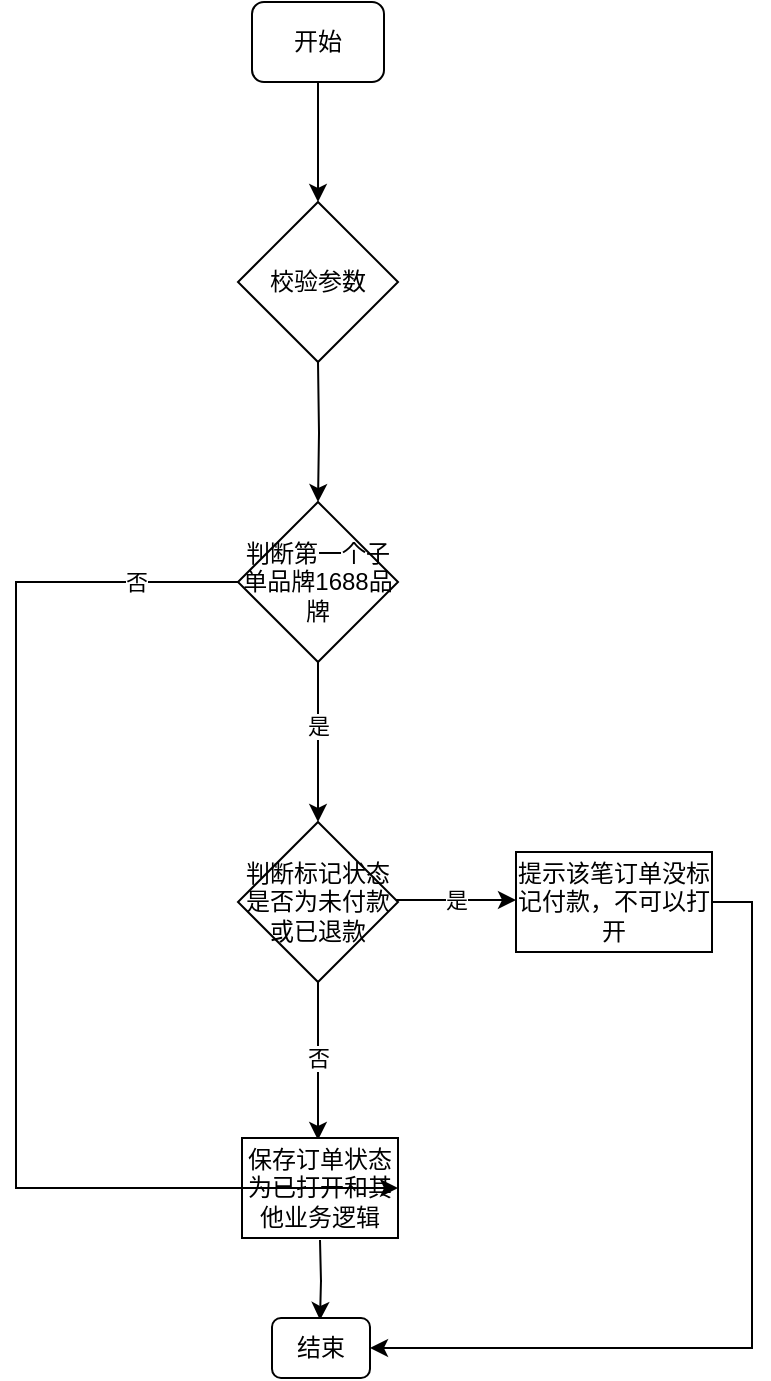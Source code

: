 <mxfile version="22.1.5" type="github">
  <diagram name="第 1 页" id="4fEDvUzm2MibnBbObEXU">
    <mxGraphModel dx="1114" dy="570" grid="1" gridSize="10" guides="1" tooltips="1" connect="1" arrows="1" fold="1" page="1" pageScale="1" pageWidth="827" pageHeight="1169" math="0" shadow="0">
      <root>
        <mxCell id="0" />
        <mxCell id="1" parent="0" />
        <mxCell id="PWp1Dongy2g5mxEVVKhy-2" value="开始" style="rounded=1;whiteSpace=wrap;html=1;" vertex="1" parent="1">
          <mxGeometry x="368" y="30" width="66" height="40" as="geometry" />
        </mxCell>
        <mxCell id="PWp1Dongy2g5mxEVVKhy-3" value="" style="edgeStyle=orthogonalEdgeStyle;rounded=0;orthogonalLoop=1;jettySize=auto;html=1;" edge="1" parent="1" target="PWp1Dongy2g5mxEVVKhy-9">
          <mxGeometry relative="1" as="geometry">
            <mxPoint x="401" y="210" as="sourcePoint" />
          </mxGeometry>
        </mxCell>
        <mxCell id="PWp1Dongy2g5mxEVVKhy-4" value="" style="edgeStyle=orthogonalEdgeStyle;rounded=0;orthogonalLoop=1;jettySize=auto;html=1;" edge="1" parent="1">
          <mxGeometry relative="1" as="geometry">
            <mxPoint x="402" y="649" as="sourcePoint" />
            <mxPoint x="402" y="689" as="targetPoint" />
          </mxGeometry>
        </mxCell>
        <mxCell id="PWp1Dongy2g5mxEVVKhy-5" value="校验参数" style="rhombus;whiteSpace=wrap;html=1;" vertex="1" parent="1">
          <mxGeometry x="361" y="130" width="80" height="80" as="geometry" />
        </mxCell>
        <mxCell id="PWp1Dongy2g5mxEVVKhy-6" value="" style="endArrow=classic;html=1;rounded=0;entryX=0.5;entryY=0;entryDx=0;entryDy=0;exitX=0.5;exitY=1;exitDx=0;exitDy=0;" edge="1" parent="1" source="PWp1Dongy2g5mxEVVKhy-2" target="PWp1Dongy2g5mxEVVKhy-5">
          <mxGeometry width="50" height="50" relative="1" as="geometry">
            <mxPoint x="410" y="90" as="sourcePoint" />
            <mxPoint x="460" y="40" as="targetPoint" />
          </mxGeometry>
        </mxCell>
        <mxCell id="PWp1Dongy2g5mxEVVKhy-7" value="" style="edgeStyle=orthogonalEdgeStyle;rounded=0;orthogonalLoop=1;jettySize=auto;html=1;" edge="1" parent="1" source="PWp1Dongy2g5mxEVVKhy-9" target="PWp1Dongy2g5mxEVVKhy-10">
          <mxGeometry relative="1" as="geometry" />
        </mxCell>
        <mxCell id="PWp1Dongy2g5mxEVVKhy-8" value="是" style="edgeLabel;html=1;align=center;verticalAlign=middle;resizable=0;points=[];" vertex="1" connectable="0" parent="PWp1Dongy2g5mxEVVKhy-7">
          <mxGeometry x="-0.2" y="-3" relative="1" as="geometry">
            <mxPoint x="3" as="offset" />
          </mxGeometry>
        </mxCell>
        <mxCell id="PWp1Dongy2g5mxEVVKhy-9" value="判断第一个子单品牌1688品牌" style="rhombus;whiteSpace=wrap;html=1;" vertex="1" parent="1">
          <mxGeometry x="361" y="280" width="80" height="80" as="geometry" />
        </mxCell>
        <mxCell id="PWp1Dongy2g5mxEVVKhy-10" value="判断标记状态是否为未付款或已退款" style="rhombus;whiteSpace=wrap;html=1;" vertex="1" parent="1">
          <mxGeometry x="361" y="440" width="80" height="80" as="geometry" />
        </mxCell>
        <mxCell id="PWp1Dongy2g5mxEVVKhy-11" value="" style="endArrow=classic;html=1;rounded=0;exitX=0.5;exitY=1;exitDx=0;exitDy=0;" edge="1" parent="1" source="PWp1Dongy2g5mxEVVKhy-10">
          <mxGeometry width="50" height="50" relative="1" as="geometry">
            <mxPoint x="410" y="590" as="sourcePoint" />
            <mxPoint x="401" y="599" as="targetPoint" />
          </mxGeometry>
        </mxCell>
        <mxCell id="PWp1Dongy2g5mxEVVKhy-22" value="否" style="edgeLabel;html=1;align=center;verticalAlign=middle;resizable=0;points=[];" vertex="1" connectable="0" parent="PWp1Dongy2g5mxEVVKhy-11">
          <mxGeometry x="-0.038" y="1" relative="1" as="geometry">
            <mxPoint x="-1" as="offset" />
          </mxGeometry>
        </mxCell>
        <mxCell id="PWp1Dongy2g5mxEVVKhy-13" value="保存订单状态为已打开和其他业务逻辑" style="whiteSpace=wrap;html=1;" vertex="1" parent="1">
          <mxGeometry x="363" y="598" width="78" height="50" as="geometry" />
        </mxCell>
        <mxCell id="PWp1Dongy2g5mxEVVKhy-14" value="" style="edgeStyle=orthogonalEdgeStyle;rounded=0;orthogonalLoop=1;jettySize=auto;html=1;exitX=1;exitY=0.5;exitDx=0;exitDy=0;entryX=1;entryY=0.5;entryDx=0;entryDy=0;" edge="1" parent="1" source="PWp1Dongy2g5mxEVVKhy-15" target="PWp1Dongy2g5mxEVVKhy-18">
          <mxGeometry relative="1" as="geometry">
            <mxPoint x="640" y="480" as="targetPoint" />
            <mxPoint x="468" y="620" as="sourcePoint" />
          </mxGeometry>
        </mxCell>
        <mxCell id="PWp1Dongy2g5mxEVVKhy-15" value="提示该笔订单没标记付款，不可以打开" style="rounded=0;whiteSpace=wrap;html=1;" vertex="1" parent="1">
          <mxGeometry x="500" y="455" width="98" height="50" as="geometry" />
        </mxCell>
        <mxCell id="PWp1Dongy2g5mxEVVKhy-16" value="" style="endArrow=classic;html=1;rounded=0;entryX=1;entryY=0.5;entryDx=0;entryDy=0;exitX=0;exitY=0.5;exitDx=0;exitDy=0;" edge="1" parent="1" target="PWp1Dongy2g5mxEVVKhy-13" source="PWp1Dongy2g5mxEVVKhy-9">
          <mxGeometry width="50" height="50" relative="1" as="geometry">
            <mxPoint x="441" y="319" as="sourcePoint" />
            <mxPoint x="428" y="815" as="targetPoint" />
            <Array as="points">
              <mxPoint x="250" y="320" />
              <mxPoint x="250" y="623" />
            </Array>
          </mxGeometry>
        </mxCell>
        <mxCell id="PWp1Dongy2g5mxEVVKhy-17" value="否" style="edgeLabel;html=1;align=center;verticalAlign=middle;resizable=0;points=[];" vertex="1" connectable="0" parent="PWp1Dongy2g5mxEVVKhy-16">
          <mxGeometry x="-0.88" y="-2" relative="1" as="geometry">
            <mxPoint x="-15" y="2" as="offset" />
          </mxGeometry>
        </mxCell>
        <mxCell id="PWp1Dongy2g5mxEVVKhy-18" value="结束" style="rounded=1;whiteSpace=wrap;html=1;" vertex="1" parent="1">
          <mxGeometry x="378" y="688" width="49" height="30" as="geometry" />
        </mxCell>
        <mxCell id="PWp1Dongy2g5mxEVVKhy-19" value="" style="endArrow=classic;html=1;rounded=0;" edge="1" parent="1">
          <mxGeometry width="50" height="50" relative="1" as="geometry">
            <mxPoint x="440" y="479" as="sourcePoint" />
            <mxPoint x="500" y="479" as="targetPoint" />
          </mxGeometry>
        </mxCell>
        <mxCell id="PWp1Dongy2g5mxEVVKhy-25" value="是" style="edgeLabel;html=1;align=center;verticalAlign=middle;resizable=0;points=[];" vertex="1" connectable="0" parent="PWp1Dongy2g5mxEVVKhy-19">
          <mxGeometry relative="1" as="geometry">
            <mxPoint as="offset" />
          </mxGeometry>
        </mxCell>
      </root>
    </mxGraphModel>
  </diagram>
</mxfile>
